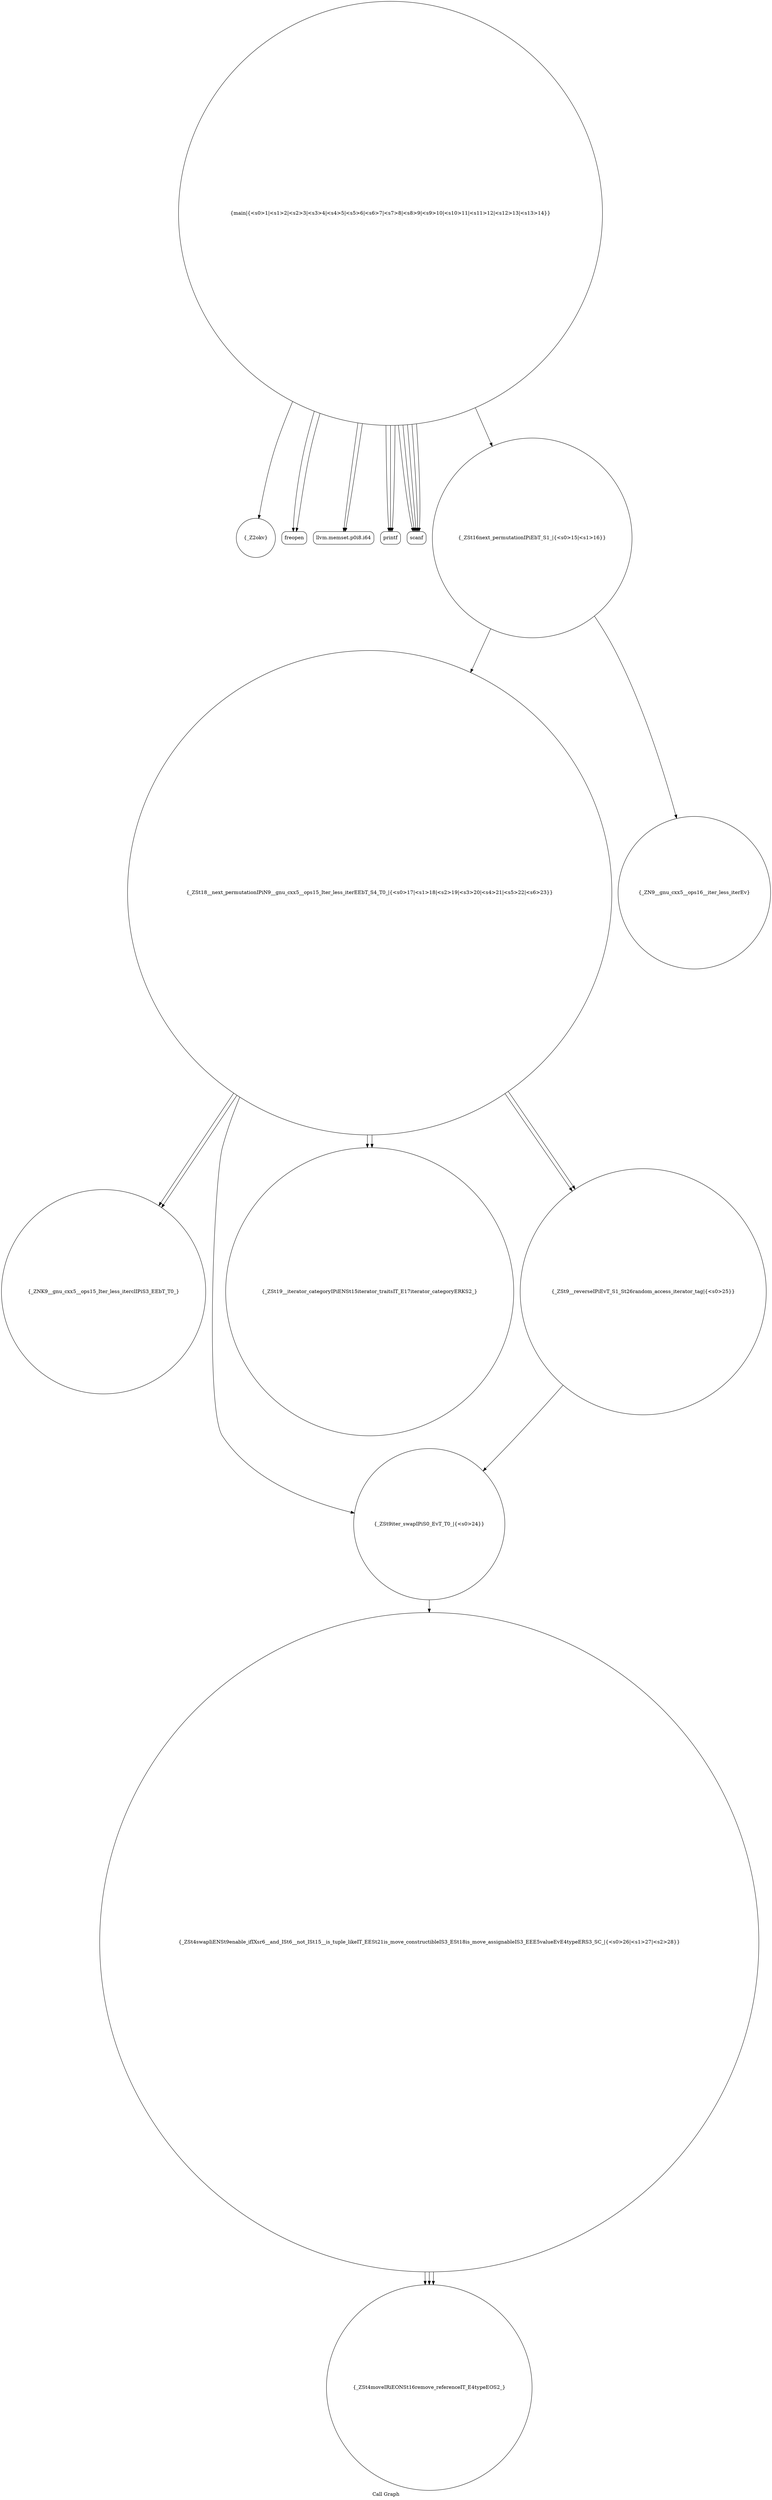 digraph "Call Graph" {
	label="Call Graph";

	Node0x55d7c1373360 [shape=record,shape=circle,label="{_Z2okv}"];
	Node0x55d7c1373af0 [shape=record,shape=circle,label="{_ZSt18__next_permutationIPiN9__gnu_cxx5__ops15_Iter_less_iterEEbT_S4_T0_|{<s0>17|<s1>18|<s2>19|<s3>20|<s4>21|<s5>22|<s6>23}}"];
	Node0x55d7c1373af0:s0 -> Node0x55d7c1373bf0[color=black];
	Node0x55d7c1373af0:s1 -> Node0x55d7c1373bf0[color=black];
	Node0x55d7c1373af0:s2 -> Node0x55d7c1373c70[color=black];
	Node0x55d7c1373af0:s3 -> Node0x55d7c1373d70[color=black];
	Node0x55d7c1373af0:s4 -> Node0x55d7c1373cf0[color=black];
	Node0x55d7c1373af0:s5 -> Node0x55d7c1373d70[color=black];
	Node0x55d7c1373af0:s6 -> Node0x55d7c1373cf0[color=black];
	Node0x55d7c1373e70 [shape=record,shape=circle,label="{_ZSt4moveIRiEONSt16remove_referenceIT_E4typeEOS2_}"];
	Node0x55d7c1373870 [shape=record,shape=Mrecord,label="{freopen}"];
	Node0x55d7c1373bf0 [shape=record,shape=circle,label="{_ZNK9__gnu_cxx5__ops15_Iter_less_iterclIPiS3_EEbT_T0_}"];
	Node0x55d7c1373970 [shape=record,shape=Mrecord,label="{llvm.memset.p0i8.i64}"];
	Node0x55d7c1373cf0 [shape=record,shape=circle,label="{_ZSt9__reverseIPiEvT_S1_St26random_access_iterator_tag|{<s0>25}}"];
	Node0x55d7c1373cf0:s0 -> Node0x55d7c1373c70[color=black];
	Node0x55d7c1373a70 [shape=record,shape=Mrecord,label="{printf}"];
	Node0x55d7c1373df0 [shape=record,shape=circle,label="{_ZSt4swapIiENSt9enable_ifIXsr6__and_ISt6__not_ISt15__is_tuple_likeIT_EESt21is_move_constructibleIS3_ESt18is_move_assignableIS3_EEE5valueEvE4typeERS3_SC_|{<s0>26|<s1>27|<s2>28}}"];
	Node0x55d7c1373df0:s0 -> Node0x55d7c1373e70[color=black];
	Node0x55d7c1373df0:s1 -> Node0x55d7c1373e70[color=black];
	Node0x55d7c1373df0:s2 -> Node0x55d7c1373e70[color=black];
	Node0x55d7c13737f0 [shape=record,shape=circle,label="{main|{<s0>1|<s1>2|<s2>3|<s3>4|<s4>5|<s5>6|<s6>7|<s7>8|<s8>9|<s9>10|<s10>11|<s11>12|<s12>13|<s13>14}}"];
	Node0x55d7c13737f0:s0 -> Node0x55d7c1373870[color=black];
	Node0x55d7c13737f0:s1 -> Node0x55d7c1373870[color=black];
	Node0x55d7c13737f0:s2 -> Node0x55d7c13738f0[color=black];
	Node0x55d7c13737f0:s3 -> Node0x55d7c1373970[color=black];
	Node0x55d7c13737f0:s4 -> Node0x55d7c1373970[color=black];
	Node0x55d7c13737f0:s5 -> Node0x55d7c13738f0[color=black];
	Node0x55d7c13737f0:s6 -> Node0x55d7c13738f0[color=black];
	Node0x55d7c13737f0:s7 -> Node0x55d7c13738f0[color=black];
	Node0x55d7c13737f0:s8 -> Node0x55d7c13738f0[color=black];
	Node0x55d7c13737f0:s9 -> Node0x55d7c1373360[color=black];
	Node0x55d7c13737f0:s10 -> Node0x55d7c13739f0[color=black];
	Node0x55d7c13737f0:s11 -> Node0x55d7c1373a70[color=black];
	Node0x55d7c13737f0:s12 -> Node0x55d7c1373a70[color=black];
	Node0x55d7c13737f0:s13 -> Node0x55d7c1373a70[color=black];
	Node0x55d7c1373b70 [shape=record,shape=circle,label="{_ZN9__gnu_cxx5__ops16__iter_less_iterEv}"];
	Node0x55d7c13738f0 [shape=record,shape=Mrecord,label="{scanf}"];
	Node0x55d7c1373c70 [shape=record,shape=circle,label="{_ZSt9iter_swapIPiS0_EvT_T0_|{<s0>24}}"];
	Node0x55d7c1373c70:s0 -> Node0x55d7c1373df0[color=black];
	Node0x55d7c13739f0 [shape=record,shape=circle,label="{_ZSt16next_permutationIPiEbT_S1_|{<s0>15|<s1>16}}"];
	Node0x55d7c13739f0:s0 -> Node0x55d7c1373b70[color=black];
	Node0x55d7c13739f0:s1 -> Node0x55d7c1373af0[color=black];
	Node0x55d7c1373d70 [shape=record,shape=circle,label="{_ZSt19__iterator_categoryIPiENSt15iterator_traitsIT_E17iterator_categoryERKS2_}"];
}
